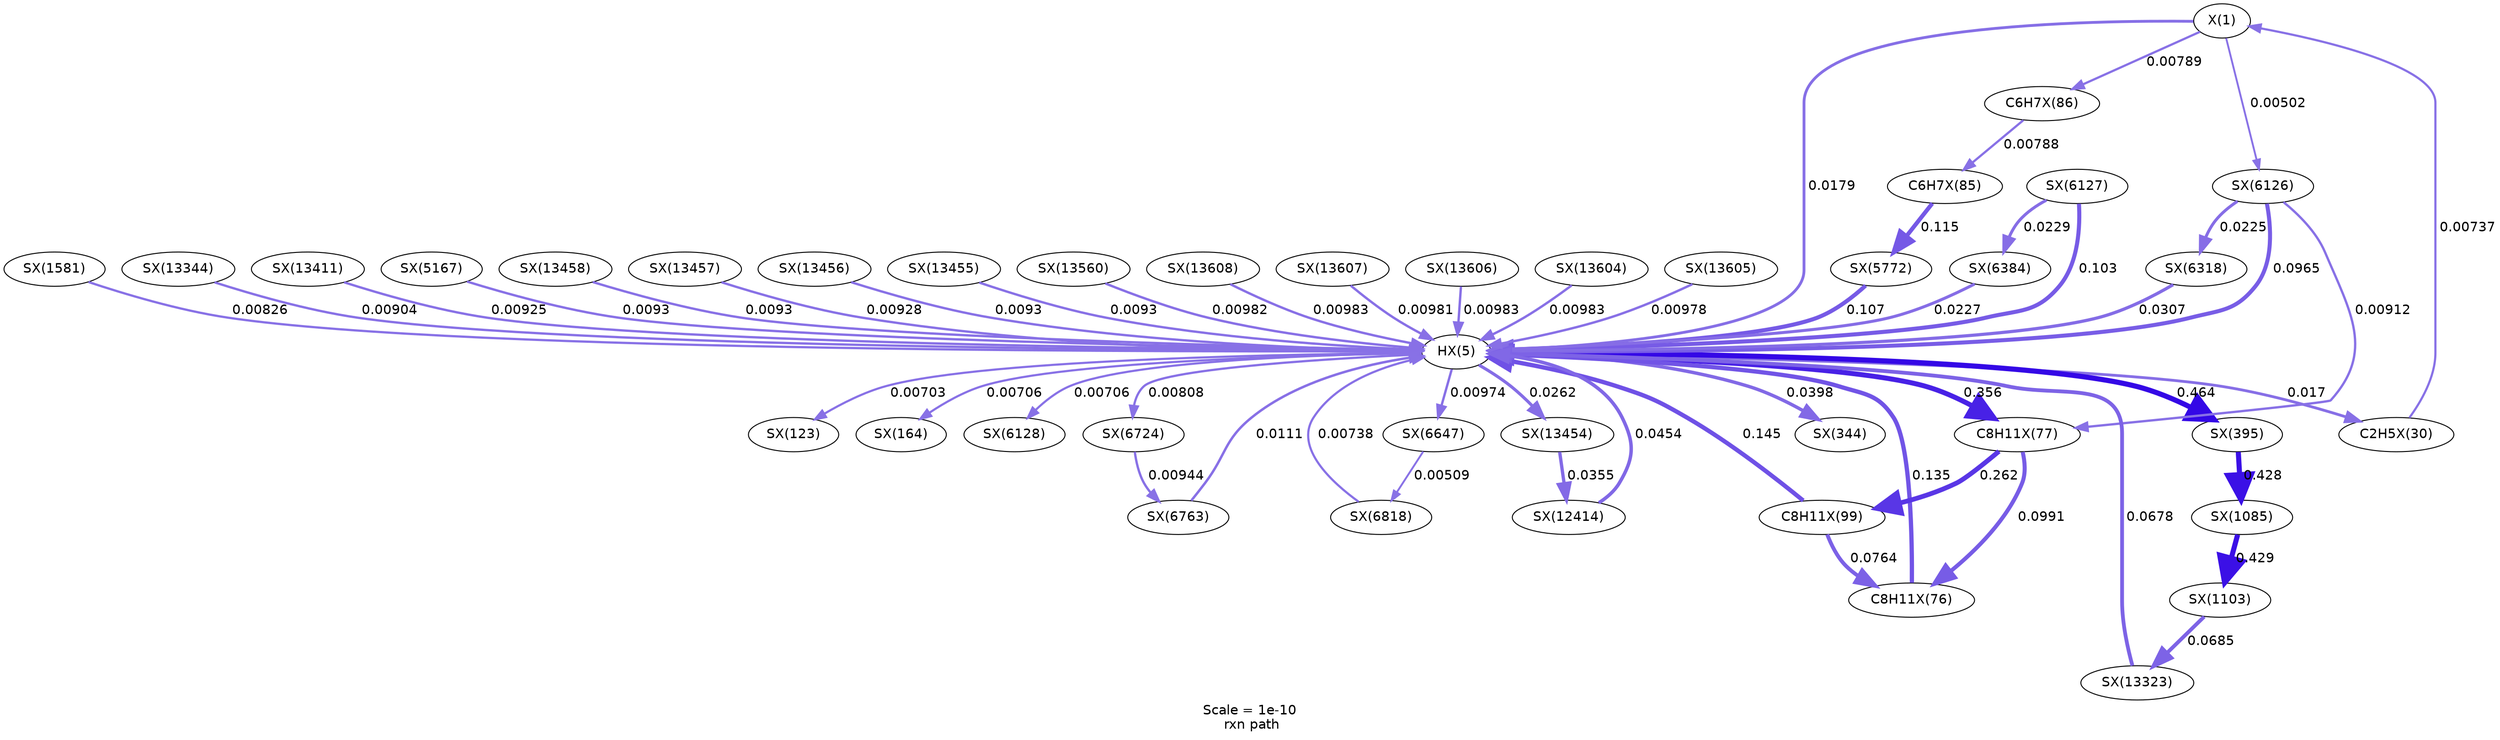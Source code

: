 digraph reaction_paths {
center=1;
s63 -> s64[fontname="Helvetica", style="setlinewidth(2.96)", arrowsize=1.48, color="0.7, 0.518, 0.9"
, label=" 0.0179"];
s67 -> s63[fontname="Helvetica", style="setlinewidth(2.29)", arrowsize=1.15, color="0.7, 0.507, 0.9"
, label=" 0.00737"];
s63 -> s90[fontname="Helvetica", style="setlinewidth(2.34)", arrowsize=1.17, color="0.7, 0.508, 0.9"
, label=" 0.00789"];
s63 -> s201[fontname="Helvetica", style="setlinewidth(2)", arrowsize=1, color="0.7, 0.505, 0.9"
, label=" 0.00502"];
s64 -> s67[fontname="Helvetica", style="setlinewidth(2.93)", arrowsize=1.46, color="0.7, 0.517, 0.9"
, label=" 0.017"];
s92 -> s64[fontname="Helvetica", style="setlinewidth(4.54)", arrowsize=2.27, color="0.7, 0.645, 0.9"
, label=" 0.145"];
s86 -> s64[fontname="Helvetica", style="setlinewidth(4.49)", arrowsize=2.24, color="0.7, 0.635, 0.9"
, label=" 0.135"];
s64 -> s109[fontname="Helvetica", style="setlinewidth(3.57)", arrowsize=1.78, color="0.7, 0.54, 0.9"
, label=" 0.0398"];
s64 -> s110[fontname="Helvetica", style="setlinewidth(5.42)", arrowsize=2.71, color="0.7, 0.964, 0.9"
, label=" 0.464"];
s199 -> s64[fontname="Helvetica", style="setlinewidth(4.31)", arrowsize=2.16, color="0.7, 0.607, 0.9"
, label=" 0.107"];
s64 -> s94[fontname="Helvetica", style="setlinewidth(2.26)", arrowsize=1.13, color="0.7, 0.507, 0.9"
, label=" 0.00703"];
s64 -> s103[fontname="Helvetica", style="setlinewidth(2.26)", arrowsize=1.13, color="0.7, 0.507, 0.9"
, label=" 0.00706"];
s201 -> s64[fontname="Helvetica", style="setlinewidth(4.23)", arrowsize=2.12, color="0.7, 0.596, 0.9"
, label=" 0.0965"];
s64 -> s203[fontname="Helvetica", style="setlinewidth(2.26)", arrowsize=1.13, color="0.7, 0.507, 0.9"
, label=" 0.00706"];
s202 -> s64[fontname="Helvetica", style="setlinewidth(4.28)", arrowsize=2.14, color="0.7, 0.603, 0.9"
, label=" 0.103"];
s64 -> s87[fontname="Helvetica", style="setlinewidth(5.22)", arrowsize=2.61, color="0.7, 0.856, 0.9"
, label=" 0.356"];
s206 -> s64[fontname="Helvetica", style="setlinewidth(3.37)", arrowsize=1.68, color="0.7, 0.531, 0.9"
, label=" 0.0307"];
s208 -> s64[fontname="Helvetica", style="setlinewidth(3.14)", arrowsize=1.57, color="0.7, 0.523, 0.9"
, label=" 0.0227"];
s148 -> s64[fontname="Helvetica", style="setlinewidth(2.38)", arrowsize=1.19, color="0.7, 0.508, 0.9"
, label=" 0.00826"];
s64 -> s225[fontname="Helvetica", style="setlinewidth(2.36)", arrowsize=1.18, color="0.7, 0.508, 0.9"
, label=" 0.00808"];
s64 -> s220[fontname="Helvetica", style="setlinewidth(2.5)", arrowsize=1.25, color="0.7, 0.51, 0.9"
, label=" 0.00974"];
s228 -> s64[fontname="Helvetica", style="setlinewidth(2.6)", arrowsize=1.3, color="0.7, 0.511, 0.9"
, label=" 0.0111"];
s234 -> s64[fontname="Helvetica", style="setlinewidth(2.29)", arrowsize=1.15, color="0.7, 0.507, 0.9"
, label=" 0.00738"];
s273 -> s64[fontname="Helvetica", style="setlinewidth(3.97)", arrowsize=1.98, color="0.7, 0.568, 0.9"
, label=" 0.0678"];
s274 -> s64[fontname="Helvetica", style="setlinewidth(2.45)", arrowsize=1.22, color="0.7, 0.509, 0.9"
, label=" 0.00904"];
s275 -> s64[fontname="Helvetica", style="setlinewidth(2.46)", arrowsize=1.23, color="0.7, 0.509, 0.9"
, label=" 0.00925"];
s198 -> s64[fontname="Helvetica", style="setlinewidth(2.47)", arrowsize=1.23, color="0.7, 0.509, 0.9"
, label=" 0.0093"];
s64 -> s276[fontname="Helvetica", style="setlinewidth(3.25)", arrowsize=1.63, color="0.7, 0.526, 0.9"
, label=" 0.0262"];
s280 -> s64[fontname="Helvetica", style="setlinewidth(2.47)", arrowsize=1.23, color="0.7, 0.509, 0.9"
, label=" 0.0093"];
s279 -> s64[fontname="Helvetica", style="setlinewidth(2.47)", arrowsize=1.23, color="0.7, 0.509, 0.9"
, label=" 0.00928"];
s278 -> s64[fontname="Helvetica", style="setlinewidth(2.47)", arrowsize=1.23, color="0.7, 0.509, 0.9"
, label=" 0.0093"];
s277 -> s64[fontname="Helvetica", style="setlinewidth(2.47)", arrowsize=1.23, color="0.7, 0.509, 0.9"
, label=" 0.0093"];
s264 -> s64[fontname="Helvetica", style="setlinewidth(3.66)", arrowsize=1.83, color="0.7, 0.545, 0.9"
, label=" 0.0454"];
s284 -> s64[fontname="Helvetica", style="setlinewidth(2.51)", arrowsize=1.25, color="0.7, 0.51, 0.9"
, label=" 0.00982"];
s289 -> s64[fontname="Helvetica", style="setlinewidth(2.51)", arrowsize=1.26, color="0.7, 0.51, 0.9"
, label=" 0.00983"];
s288 -> s64[fontname="Helvetica", style="setlinewidth(2.51)", arrowsize=1.25, color="0.7, 0.51, 0.9"
, label=" 0.00981"];
s287 -> s64[fontname="Helvetica", style="setlinewidth(2.51)", arrowsize=1.26, color="0.7, 0.51, 0.9"
, label=" 0.00983"];
s285 -> s64[fontname="Helvetica", style="setlinewidth(2.51)", arrowsize=1.26, color="0.7, 0.51, 0.9"
, label=" 0.00983"];
s286 -> s64[fontname="Helvetica", style="setlinewidth(2.51)", arrowsize=1.25, color="0.7, 0.51, 0.9"
, label=" 0.00978"];
s90 -> s89[fontname="Helvetica", style="setlinewidth(2.34)", arrowsize=1.17, color="0.7, 0.508, 0.9"
, label=" 0.00788"];
s92 -> s86[fontname="Helvetica", style="setlinewidth(4.06)", arrowsize=2.03, color="0.7, 0.576, 0.9"
, label=" 0.0764"];
s87 -> s92[fontname="Helvetica", style="setlinewidth(4.99)", arrowsize=2.49, color="0.7, 0.762, 0.9"
, label=" 0.262"];
s87 -> s86[fontname="Helvetica", style="setlinewidth(4.25)", arrowsize=2.13, color="0.7, 0.599, 0.9"
, label=" 0.0991"];
s110 -> s133[fontname="Helvetica", style="setlinewidth(5.36)", arrowsize=2.68, color="0.7, 0.928, 0.9"
, label=" 0.428"];
s133 -> s134[fontname="Helvetica", style="setlinewidth(5.36)", arrowsize=2.68, color="0.7, 0.929, 0.9"
, label=" 0.429"];
s89 -> s199[fontname="Helvetica", style="setlinewidth(4.37)", arrowsize=2.18, color="0.7, 0.615, 0.9"
, label=" 0.115"];
s201 -> s87[fontname="Helvetica", style="setlinewidth(2.45)", arrowsize=1.23, color="0.7, 0.509, 0.9"
, label=" 0.00912"];
s201 -> s206[fontname="Helvetica", style="setlinewidth(3.14)", arrowsize=1.57, color="0.7, 0.523, 0.9"
, label=" 0.0225"];
s202 -> s208[fontname="Helvetica", style="setlinewidth(3.15)", arrowsize=1.58, color="0.7, 0.523, 0.9"
, label=" 0.0229"];
s225 -> s228[fontname="Helvetica", style="setlinewidth(2.48)", arrowsize=1.24, color="0.7, 0.509, 0.9"
, label=" 0.00944"];
s220 -> s234[fontname="Helvetica", style="setlinewidth(2.01)", arrowsize=1.01, color="0.7, 0.505, 0.9"
, label=" 0.00509"];
s134 -> s273[fontname="Helvetica", style="setlinewidth(3.98)", arrowsize=1.99, color="0.7, 0.569, 0.9"
, label=" 0.0685"];
s276 -> s264[fontname="Helvetica", style="setlinewidth(3.48)", arrowsize=1.74, color="0.7, 0.536, 0.9"
, label=" 0.0355"];
s63 [ fontname="Helvetica", label="X(1)"];
s64 [ fontname="Helvetica", label="HX(5)"];
s67 [ fontname="Helvetica", label="C2H5X(30)"];
s86 [ fontname="Helvetica", label="C8H11X(76)"];
s87 [ fontname="Helvetica", label="C8H11X(77)"];
s89 [ fontname="Helvetica", label="C6H7X(85)"];
s90 [ fontname="Helvetica", label="C6H7X(86)"];
s92 [ fontname="Helvetica", label="C8H11X(99)"];
s94 [ fontname="Helvetica", label="SX(123)"];
s103 [ fontname="Helvetica", label="SX(164)"];
s109 [ fontname="Helvetica", label="SX(344)"];
s110 [ fontname="Helvetica", label="SX(395)"];
s133 [ fontname="Helvetica", label="SX(1085)"];
s134 [ fontname="Helvetica", label="SX(1103)"];
s148 [ fontname="Helvetica", label="SX(1581)"];
s198 [ fontname="Helvetica", label="SX(5167)"];
s199 [ fontname="Helvetica", label="SX(5772)"];
s201 [ fontname="Helvetica", label="SX(6126)"];
s202 [ fontname="Helvetica", label="SX(6127)"];
s203 [ fontname="Helvetica", label="SX(6128)"];
s206 [ fontname="Helvetica", label="SX(6318)"];
s208 [ fontname="Helvetica", label="SX(6384)"];
s220 [ fontname="Helvetica", label="SX(6647)"];
s225 [ fontname="Helvetica", label="SX(6724)"];
s228 [ fontname="Helvetica", label="SX(6763)"];
s234 [ fontname="Helvetica", label="SX(6818)"];
s264 [ fontname="Helvetica", label="SX(12414)"];
s273 [ fontname="Helvetica", label="SX(13323)"];
s274 [ fontname="Helvetica", label="SX(13344)"];
s275 [ fontname="Helvetica", label="SX(13411)"];
s276 [ fontname="Helvetica", label="SX(13454)"];
s277 [ fontname="Helvetica", label="SX(13455)"];
s278 [ fontname="Helvetica", label="SX(13456)"];
s279 [ fontname="Helvetica", label="SX(13457)"];
s280 [ fontname="Helvetica", label="SX(13458)"];
s284 [ fontname="Helvetica", label="SX(13560)"];
s285 [ fontname="Helvetica", label="SX(13604)"];
s286 [ fontname="Helvetica", label="SX(13605)"];
s287 [ fontname="Helvetica", label="SX(13606)"];
s288 [ fontname="Helvetica", label="SX(13607)"];
s289 [ fontname="Helvetica", label="SX(13608)"];
 label = "Scale = 1e-10\l rxn path";
 fontname = "Helvetica";
}
